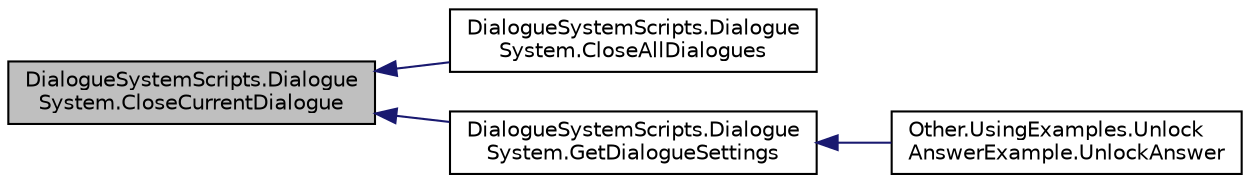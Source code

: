 digraph "DialogueSystemScripts.DialogueSystem.CloseCurrentDialogue"
{
  edge [fontname="Helvetica",fontsize="10",labelfontname="Helvetica",labelfontsize="10"];
  node [fontname="Helvetica",fontsize="10",shape=record];
  rankdir="LR";
  Node4 [label="DialogueSystemScripts.Dialogue\lSystem.CloseCurrentDialogue",height=0.2,width=0.4,color="black", fillcolor="grey75", style="filled", fontcolor="black"];
  Node4 -> Node5 [dir="back",color="midnightblue",fontsize="10",style="solid",fontname="Helvetica"];
  Node5 [label="DialogueSystemScripts.Dialogue\lSystem.CloseAllDialogues",height=0.2,width=0.4,color="black", fillcolor="white", style="filled",URL="$class_dialogue_system_scripts_1_1_dialogue_system.html#a1d7f2518121b01ac3958686ba364842e",tooltip="Метод, закрывающий все текущие открытые окна диалогов. "];
  Node4 -> Node6 [dir="back",color="midnightblue",fontsize="10",style="solid",fontname="Helvetica"];
  Node6 [label="DialogueSystemScripts.Dialogue\lSystem.GetDialogueSettings",height=0.2,width=0.4,color="black", fillcolor="white", style="filled",URL="$class_dialogue_system_scripts_1_1_dialogue_system.html#a80786a6ceef1572a79906131dd28cb8b",tooltip="Метод для получения настроек диалога. "];
  Node6 -> Node7 [dir="back",color="midnightblue",fontsize="10",style="solid",fontname="Helvetica"];
  Node7 [label="Other.UsingExamples.Unlock\lAnswerExample.UnlockAnswer",height=0.2,width=0.4,color="black", fillcolor="white", style="filled",URL="$class_other_1_1_using_examples_1_1_unlock_answer_example.html#afa793050d5c11c0aaaa3e3f6ae089694",tooltip="Метод, разблокирующий закрытый(неактивный) вариант ответа в системе диалогов. "];
}
